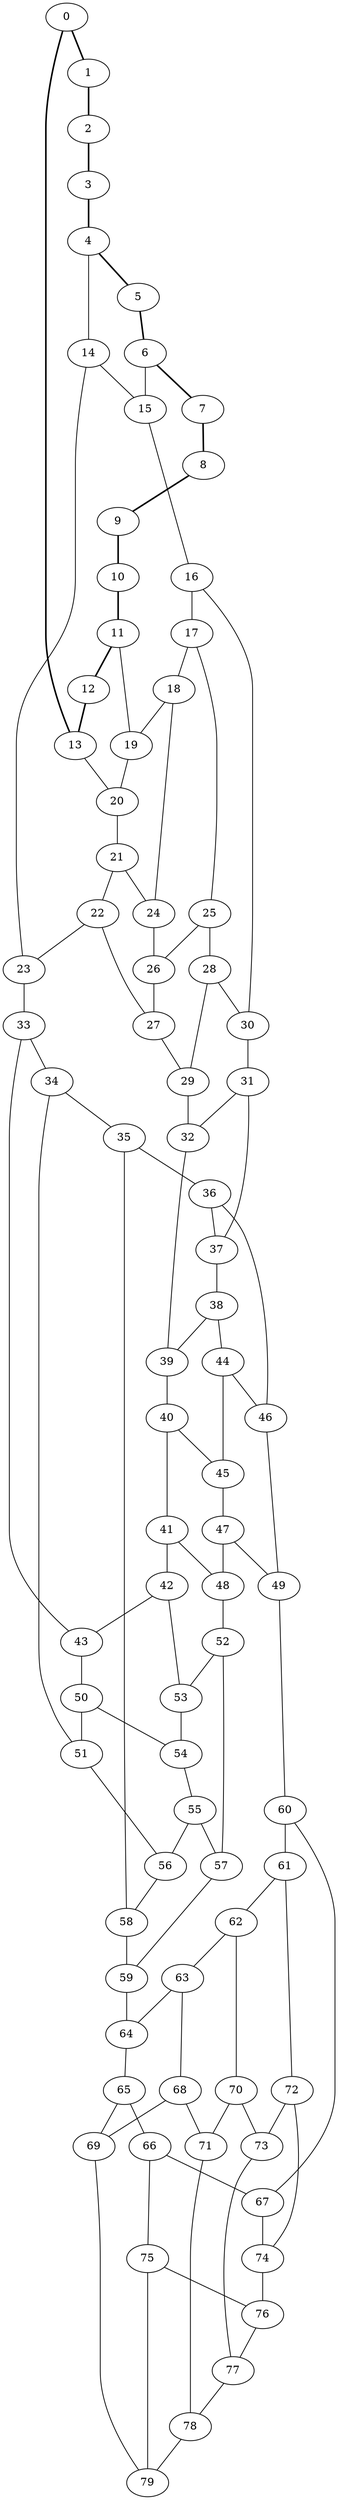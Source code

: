 //Inside of this graph isn't 3-connected
graph G {
0 [ pos = " 18.50,0.00!" ];
0 -- 1[style=bold];
0 -- 13[style=bold];
1 [ pos = " 16.67,8.03!" ];
1 -- 2[style=bold];
2 [ pos = " 11.53,14.46!" ];
2 -- 3[style=bold];
3 [ pos = " 4.12,18.04!" ];
3 -- 4[style=bold];
4 [ pos = " -4.12,18.04!" ];
4 -- 5[style=bold];
4 -- 14;
5 [ pos = " -11.53,14.46!" ];
5 -- 6[style=bold];
6 [ pos = " -16.67,8.03!" ];
6 -- 7[style=bold];
6 -- 15;
7 [ pos = " -18.50,0.00!" ];
7 -- 8[style=bold];
8 [ pos = " -16.67,-8.03!" ];
8 -- 9[style=bold];
9 [ pos = " -11.53,-14.46!" ];
9 -- 10[style=bold];
10 [ pos = " -4.12,-18.04!" ];
10 -- 11[style=bold];
11 [ pos = " 4.12,-18.04!" ];
11 -- 12[style=bold];
11 -- 19;
12 [ pos = " 11.53,-14.46!" ];
12 -- 13[style=bold];
13 [ pos = " 16.67,-8.03!" ];
13 -- 20;
14 -- 15;
14 -- 23;
15 -- 16;
16 -- 17;
16 -- 30;
17 -- 18;
17 -- 25;
18 -- 19;
18 -- 24;
19 -- 20;
20 -- 21;
21 -- 22;
21 -- 24;
22 -- 23;
22 -- 27;
23 -- 33;
24 -- 26;
25 -- 26;
25 -- 28;
26 -- 27;
27 -- 29;
28 -- 29;
28 -- 30;
29 -- 32;
30 -- 31;
31 -- 32;
31 -- 37;
32 -- 39;
33 -- 34;
33 -- 43;
34 -- 35;
34 -- 51;
35 -- 36;
35 -- 58;
36 -- 37;
36 -- 46;
37 -- 38;
38 -- 39;
38 -- 44;
39 -- 40;
40 -- 41;
40 -- 45;
41 -- 42;
41 -- 48;
42 -- 43;
42 -- 53;
43 -- 50;
44 -- 45;
44 -- 46;
45 -- 47;
46 -- 49;
47 -- 48;
47 -- 49;
48 -- 52;
49 -- 60;
50 -- 51;
50 -- 54;
51 -- 56;
52 -- 53;
52 -- 57;
53 -- 54;
54 -- 55;
55 -- 56;
55 -- 57;
56 -- 58;
57 -- 59;
58 -- 59;
59 -- 64;
60 -- 61;
60 -- 67;
61 -- 62;
61 -- 72;
62 -- 63;
62 -- 70;
63 -- 64;
63 -- 68;
64 -- 65;
65 -- 66;
65 -- 69;
66 -- 67;
66 -- 75;
67 -- 74;
68 -- 69;
68 -- 71;
69 -- 79;
70 -- 71;
70 -- 73;
71 -- 78;
72 -- 73;
72 -- 74;
73 -- 77;
74 -- 76;
75 -- 76;
75 -- 79;
76 -- 77;
77 -- 78;
78 -- 79;
}
